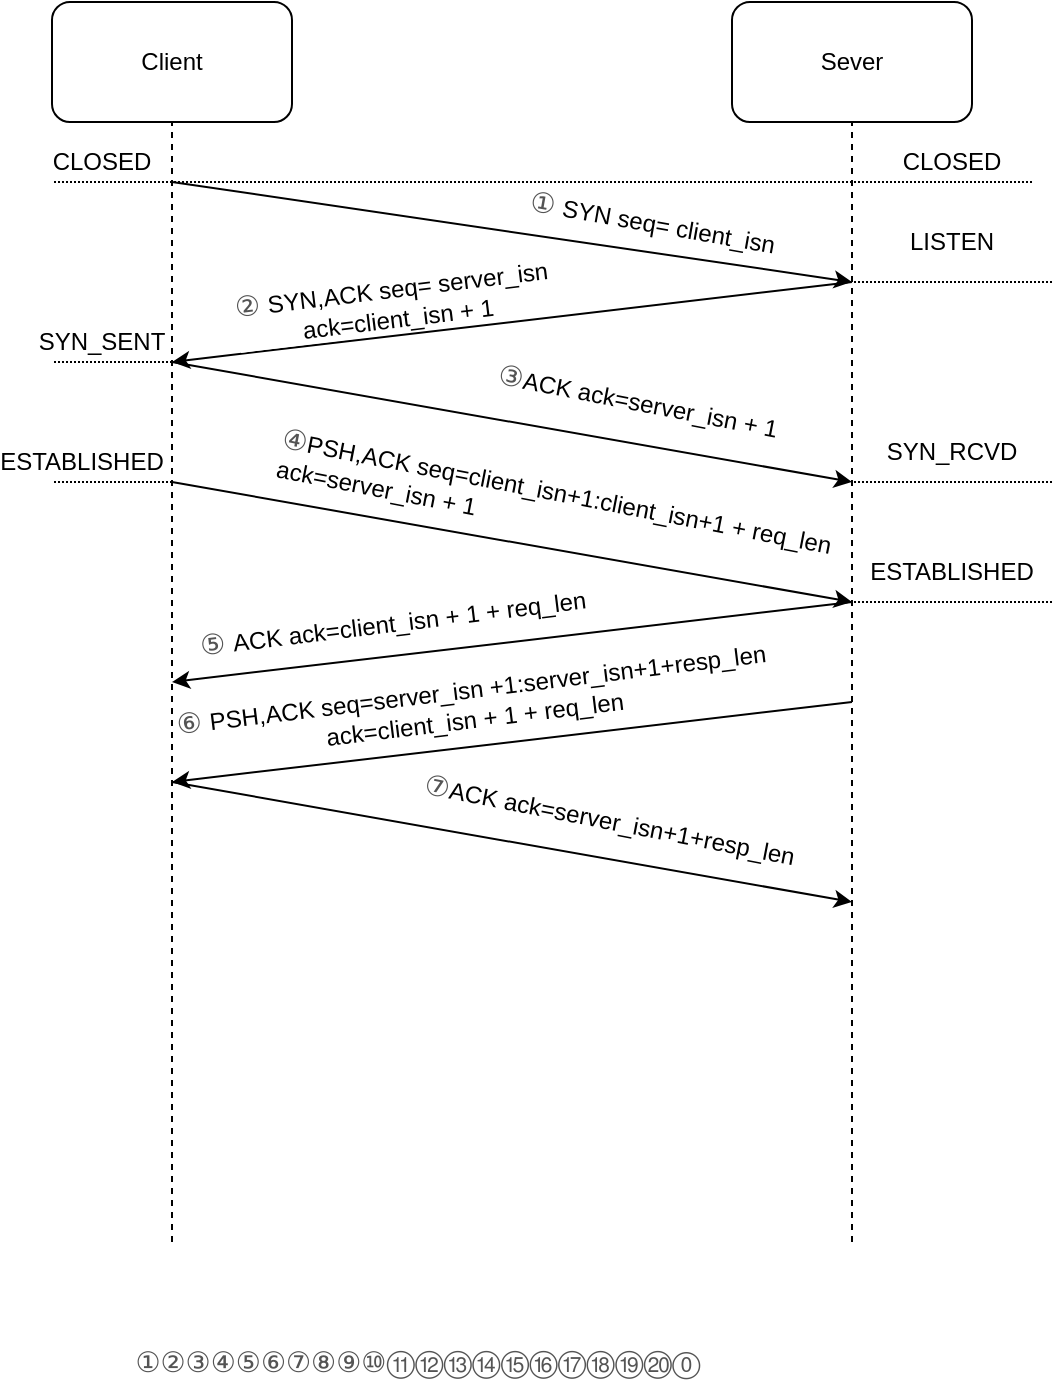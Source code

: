 <mxfile version="12.2.2" type="github" pages="1">
  <diagram id="7qQGDle6O2vdGc53Efqy" name="Page-1">
    <mxGraphModel dx="1599" dy="509" grid="1" gridSize="10" guides="1" tooltips="1" connect="1" arrows="1" fold="1" page="1" pageScale="1" pageWidth="827" pageHeight="1169" math="0" shadow="0">
      <root>
        <mxCell id="0"/>
        <mxCell id="1" parent="0"/>
        <mxCell id="jlQFmWTJAvyXNpv4kBAW-1" value="Client" style="rounded=1;whiteSpace=wrap;html=1;" parent="1" vertex="1">
          <mxGeometry x="20" y="20" width="120" height="60" as="geometry"/>
        </mxCell>
        <mxCell id="jlQFmWTJAvyXNpv4kBAW-2" value="Sever" style="rounded=1;whiteSpace=wrap;html=1;" parent="1" vertex="1">
          <mxGeometry x="360" y="20" width="120" height="60" as="geometry"/>
        </mxCell>
        <mxCell id="jlQFmWTJAvyXNpv4kBAW-3" value="" style="endArrow=none;dashed=1;html=1;entryX=0.5;entryY=1;entryDx=0;entryDy=0;" parent="1" target="jlQFmWTJAvyXNpv4kBAW-1" edge="1">
          <mxGeometry width="50" height="50" relative="1" as="geometry">
            <mxPoint x="80" y="640" as="sourcePoint"/>
            <mxPoint x="70" y="100" as="targetPoint"/>
          </mxGeometry>
        </mxCell>
        <mxCell id="jlQFmWTJAvyXNpv4kBAW-4" value="" style="endArrow=none;dashed=1;html=1;entryX=0.5;entryY=1;entryDx=0;entryDy=0;" parent="1" target="jlQFmWTJAvyXNpv4kBAW-2" edge="1">
          <mxGeometry width="50" height="50" relative="1" as="geometry">
            <mxPoint x="420" y="640" as="sourcePoint"/>
            <mxPoint x="90" y="90" as="targetPoint"/>
          </mxGeometry>
        </mxCell>
        <mxCell id="jlQFmWTJAvyXNpv4kBAW-5" value="" style="endArrow=classic;html=1;" parent="1" edge="1">
          <mxGeometry width="50" height="50" relative="1" as="geometry">
            <mxPoint x="80" y="110" as="sourcePoint"/>
            <mxPoint x="420" y="160" as="targetPoint"/>
          </mxGeometry>
        </mxCell>
        <mxCell id="jlQFmWTJAvyXNpv4kBAW-6" value="&lt;span style=&quot;color: rgb(84 , 84 , 84) ; font-family: &amp;#34;arial&amp;#34; , sans-serif ; font-size: 14px ; text-align: left ; white-space: normal&quot;&gt;①&amp;nbsp;&lt;/span&gt;SYN seq= client_isn" style="text;html=1;resizable=0;points=[];align=center;verticalAlign=middle;labelBackgroundColor=#ffffff;direction=west;rotation=10;" parent="jlQFmWTJAvyXNpv4kBAW-5" vertex="1" connectable="0">
          <mxGeometry x="-0.013" y="2" relative="1" as="geometry">
            <mxPoint x="71.5" y="-3" as="offset"/>
          </mxGeometry>
        </mxCell>
        <mxCell id="jlQFmWTJAvyXNpv4kBAW-7" value="" style="endArrow=classic;html=1;" parent="1" edge="1">
          <mxGeometry width="50" height="50" relative="1" as="geometry">
            <mxPoint x="420" y="160" as="sourcePoint"/>
            <mxPoint x="80" y="200" as="targetPoint"/>
          </mxGeometry>
        </mxCell>
        <mxCell id="jlQFmWTJAvyXNpv4kBAW-9" value="&lt;div style=&quot;text-align: center&quot;&gt;&lt;span style=&quot;color: rgb(84 , 84 , 84) ; font-family: &amp;#34;arial&amp;#34; , sans-serif ; font-size: 14px ; text-align: left ; white-space: normal&quot;&gt;②&amp;nbsp;&lt;/span&gt;SYN,ACK seq= server_isn&lt;/div&gt;&amp;nbsp;ack=client_isn + 1" style="text;html=1;resizable=0;points=[];align=center;verticalAlign=middle;labelBackgroundColor=#ffffff;direction=west;rotation=353;" parent="jlQFmWTJAvyXNpv4kBAW-7" vertex="1" connectable="0">
          <mxGeometry x="0.117" y="-1" relative="1" as="geometry">
            <mxPoint x="-40" y="-11.5" as="offset"/>
          </mxGeometry>
        </mxCell>
        <mxCell id="jlQFmWTJAvyXNpv4kBAW-10" value="" style="endArrow=classic;html=1;" parent="1" edge="1">
          <mxGeometry width="50" height="50" relative="1" as="geometry">
            <mxPoint x="80" y="200" as="sourcePoint"/>
            <mxPoint x="420" y="260" as="targetPoint"/>
          </mxGeometry>
        </mxCell>
        <mxCell id="OfDiPPnVkdEDQQDzH8xl-4" value="&lt;span style=&quot;color: rgb(84 , 84 , 84) ; font-family: &amp;#34;arial&amp;#34; , sans-serif ; font-size: 14px ; text-align: left ; background-color: rgb(255 , 255 , 255)&quot;&gt;①②③④⑤⑥⑦⑧⑨⑩⑪⑫⑬⑭⑮⑯⑰⑱⑲⑳⓪&lt;/span&gt;" style="text;html=1;strokeColor=none;fillColor=none;align=center;verticalAlign=middle;whiteSpace=wrap;rounded=0;" vertex="1" parent="1">
          <mxGeometry x="183" y="690" width="40" height="20" as="geometry"/>
        </mxCell>
        <mxCell id="jlQFmWTJAvyXNpv4kBAW-13" value="&lt;span style=&quot;color: rgb(84 , 84 , 84) ; font-family: &amp;#34;arial&amp;#34; , sans-serif ; font-size: 14px ; white-space: normal ; background-color: rgb(255 , 255 , 255)&quot;&gt;③&lt;/span&gt;ACK&amp;nbsp;ack=server_isn + 1" style="text;html=1;resizable=0;points=[];autosize=1;align=left;verticalAlign=top;spacingTop=-4;rotation=11;" parent="1" vertex="1">
          <mxGeometry x="240" y="210" width="160" height="20" as="geometry"/>
        </mxCell>
        <mxCell id="jlQFmWTJAvyXNpv4kBAW-15" value="" style="endArrow=classic;html=1;" parent="1" edge="1">
          <mxGeometry width="50" height="50" relative="1" as="geometry">
            <mxPoint x="80" y="260" as="sourcePoint"/>
            <mxPoint x="420" y="320" as="targetPoint"/>
          </mxGeometry>
        </mxCell>
        <mxCell id="jlQFmWTJAvyXNpv4kBAW-16" value="&lt;span style=&quot;color: rgb(84 , 84 , 84) ; font-family: &amp;#34;arial&amp;#34; , sans-serif ; font-size: 14px ; white-space: normal ; background-color: rgb(255 , 255 , 255)&quot;&gt;④&lt;/span&gt;PSH,ACK seq=client_isn+1:client_isn+1 + req_len&lt;br&gt;ack=server_isn + 1" style="text;html=1;resizable=0;points=[];autosize=1;align=left;verticalAlign=top;spacingTop=-4;rotation=11;" parent="1" vertex="1">
          <mxGeometry x="130" y="255" width="300" height="30" as="geometry"/>
        </mxCell>
        <mxCell id="jlQFmWTJAvyXNpv4kBAW-17" value="" style="endArrow=none;html=1;dashed=1;dashPattern=1 1;" parent="1" edge="1">
          <mxGeometry width="50" height="50" relative="1" as="geometry">
            <mxPoint x="510" y="110" as="sourcePoint"/>
            <mxPoint x="20" y="110" as="targetPoint"/>
          </mxGeometry>
        </mxCell>
        <mxCell id="jlQFmWTJAvyXNpv4kBAW-18" value="CLOSED" style="text;html=1;strokeColor=none;fillColor=none;align=center;verticalAlign=middle;whiteSpace=wrap;rounded=0;" parent="1" vertex="1">
          <mxGeometry x="450" y="90" width="40" height="20" as="geometry"/>
        </mxCell>
        <mxCell id="jlQFmWTJAvyXNpv4kBAW-19" value="CLOSED" style="text;html=1;strokeColor=none;fillColor=none;align=center;verticalAlign=middle;whiteSpace=wrap;rounded=0;" parent="1" vertex="1">
          <mxGeometry x="30" y="90" width="30" height="20" as="geometry"/>
        </mxCell>
        <mxCell id="jlQFmWTJAvyXNpv4kBAW-20" value="" style="endArrow=none;html=1;dashed=1;dashPattern=1 1;" parent="1" edge="1">
          <mxGeometry width="50" height="50" relative="1" as="geometry">
            <mxPoint x="520" y="160" as="sourcePoint"/>
            <mxPoint x="420" y="160" as="targetPoint"/>
          </mxGeometry>
        </mxCell>
        <mxCell id="jlQFmWTJAvyXNpv4kBAW-21" value="LISTEN" style="text;html=1;strokeColor=none;fillColor=none;align=center;verticalAlign=middle;whiteSpace=wrap;rounded=0;" parent="1" vertex="1">
          <mxGeometry x="450" y="130" width="40" height="20" as="geometry"/>
        </mxCell>
        <mxCell id="jlQFmWTJAvyXNpv4kBAW-22" value="" style="endArrow=none;html=1;dashed=1;dashPattern=1 1;" parent="1" edge="1">
          <mxGeometry width="50" height="50" relative="1" as="geometry">
            <mxPoint x="80" y="200" as="sourcePoint"/>
            <mxPoint x="20" y="200" as="targetPoint"/>
          </mxGeometry>
        </mxCell>
        <mxCell id="jlQFmWTJAvyXNpv4kBAW-23" value="SYN_SENT" style="text;html=1;strokeColor=none;fillColor=none;align=center;verticalAlign=middle;whiteSpace=wrap;rounded=0;" parent="1" vertex="1">
          <mxGeometry x="30" y="180" width="30" height="20" as="geometry"/>
        </mxCell>
        <mxCell id="jlQFmWTJAvyXNpv4kBAW-24" value="" style="endArrow=none;html=1;dashed=1;dashPattern=1 1;" parent="1" edge="1">
          <mxGeometry width="50" height="50" relative="1" as="geometry">
            <mxPoint x="520" y="260" as="sourcePoint"/>
            <mxPoint x="420" y="260" as="targetPoint"/>
          </mxGeometry>
        </mxCell>
        <mxCell id="jlQFmWTJAvyXNpv4kBAW-25" value="SYN_RCVD" style="text;html=1;strokeColor=none;fillColor=none;align=center;verticalAlign=middle;whiteSpace=wrap;rounded=0;" parent="1" vertex="1">
          <mxGeometry x="450" y="235" width="40" height="20" as="geometry"/>
        </mxCell>
        <mxCell id="jlQFmWTJAvyXNpv4kBAW-26" value="" style="endArrow=none;html=1;dashed=1;dashPattern=1 1;" parent="1" edge="1">
          <mxGeometry width="50" height="50" relative="1" as="geometry">
            <mxPoint x="520" y="320" as="sourcePoint"/>
            <mxPoint x="420" y="320" as="targetPoint"/>
          </mxGeometry>
        </mxCell>
        <mxCell id="jlQFmWTJAvyXNpv4kBAW-27" value="ESTABLISHED" style="text;html=1;strokeColor=none;fillColor=none;align=center;verticalAlign=middle;whiteSpace=wrap;rounded=0;" parent="1" vertex="1">
          <mxGeometry x="450" y="295" width="40" height="20" as="geometry"/>
        </mxCell>
        <mxCell id="jlQFmWTJAvyXNpv4kBAW-31" value="" style="endArrow=none;html=1;dashed=1;dashPattern=1 1;" parent="1" edge="1">
          <mxGeometry width="50" height="50" relative="1" as="geometry">
            <mxPoint x="80" y="260" as="sourcePoint"/>
            <mxPoint x="20" y="260" as="targetPoint"/>
          </mxGeometry>
        </mxCell>
        <mxCell id="jlQFmWTJAvyXNpv4kBAW-32" value="ESTABLISHED" style="text;html=1;strokeColor=none;fillColor=none;align=center;verticalAlign=middle;whiteSpace=wrap;rounded=0;" parent="1" vertex="1">
          <mxGeometry x="20" y="240" width="30" height="20" as="geometry"/>
        </mxCell>
        <mxCell id="jlQFmWTJAvyXNpv4kBAW-33" value="" style="endArrow=classic;html=1;" parent="1" edge="1">
          <mxGeometry width="50" height="50" relative="1" as="geometry">
            <mxPoint x="420" y="320" as="sourcePoint"/>
            <mxPoint x="80" y="360" as="targetPoint"/>
          </mxGeometry>
        </mxCell>
        <mxCell id="jlQFmWTJAvyXNpv4kBAW-34" value="&lt;span style=&quot;color: rgb(84 , 84 , 84) ; font-family: &amp;#34;arial&amp;#34; , sans-serif ; font-size: 14px ; text-align: left ; white-space: normal&quot;&gt;⑤&amp;nbsp;&lt;/span&gt;ACK&amp;nbsp;ack=client_isn + 1 + req_len" style="text;html=1;resizable=0;points=[];align=center;verticalAlign=middle;labelBackgroundColor=#ffffff;direction=west;rotation=353;" parent="jlQFmWTJAvyXNpv4kBAW-33" vertex="1" connectable="0">
          <mxGeometry x="0.117" y="-1" relative="1" as="geometry">
            <mxPoint x="-40" y="-11.5" as="offset"/>
          </mxGeometry>
        </mxCell>
        <mxCell id="OfDiPPnVkdEDQQDzH8xl-1" value="" style="endArrow=classic;html=1;" edge="1" parent="1">
          <mxGeometry width="50" height="50" relative="1" as="geometry">
            <mxPoint x="420" y="370" as="sourcePoint"/>
            <mxPoint x="80" y="410" as="targetPoint"/>
          </mxGeometry>
        </mxCell>
        <mxCell id="OfDiPPnVkdEDQQDzH8xl-2" value="&lt;span style=&quot;color: rgb(84 , 84 , 84) ; font-family: &amp;#34;arial&amp;#34; , sans-serif ; font-size: 14px ; text-align: left ; white-space: normal&quot;&gt;⑥&lt;/span&gt;&lt;span style=&quot;color: rgb(84 , 84 , 84) ; font-family: &amp;#34;arial&amp;#34; , sans-serif ; font-size: 14px ; text-align: left ; white-space: normal&quot;&gt;&amp;nbsp;&lt;/span&gt;PSH,ACK seq=server_isn +1:server_isn+1+resp_len&lt;br&gt;ack=client_isn + 1 + req_len" style="text;html=1;resizable=0;points=[];align=center;verticalAlign=middle;labelBackgroundColor=#ffffff;direction=west;rotation=353;" vertex="1" connectable="0" parent="OfDiPPnVkdEDQQDzH8xl-1">
          <mxGeometry x="0.117" y="-1" relative="1" as="geometry">
            <mxPoint y="-21.5" as="offset"/>
          </mxGeometry>
        </mxCell>
        <mxCell id="OfDiPPnVkdEDQQDzH8xl-6" value="" style="endArrow=classic;html=1;" edge="1" parent="1">
          <mxGeometry width="50" height="50" relative="1" as="geometry">
            <mxPoint x="80" y="410" as="sourcePoint"/>
            <mxPoint x="420" y="470" as="targetPoint"/>
          </mxGeometry>
        </mxCell>
        <mxCell id="OfDiPPnVkdEDQQDzH8xl-7" value="&lt;span style=&quot;color: rgb(84 , 84 , 84) ; font-family: &amp;#34;arial&amp;#34; , sans-serif ; font-size: 14px ; white-space: normal ; background-color: rgb(255 , 255 , 255)&quot;&gt;⑦&lt;/span&gt;ACK&amp;nbsp;ack=server_isn+1+resp_len" style="text;html=1;resizable=0;points=[];autosize=1;align=left;verticalAlign=top;spacingTop=-4;rotation=11;" vertex="1" parent="1">
          <mxGeometry x="203" y="420" width="210" height="20" as="geometry"/>
        </mxCell>
      </root>
    </mxGraphModel>
  </diagram>
</mxfile>
